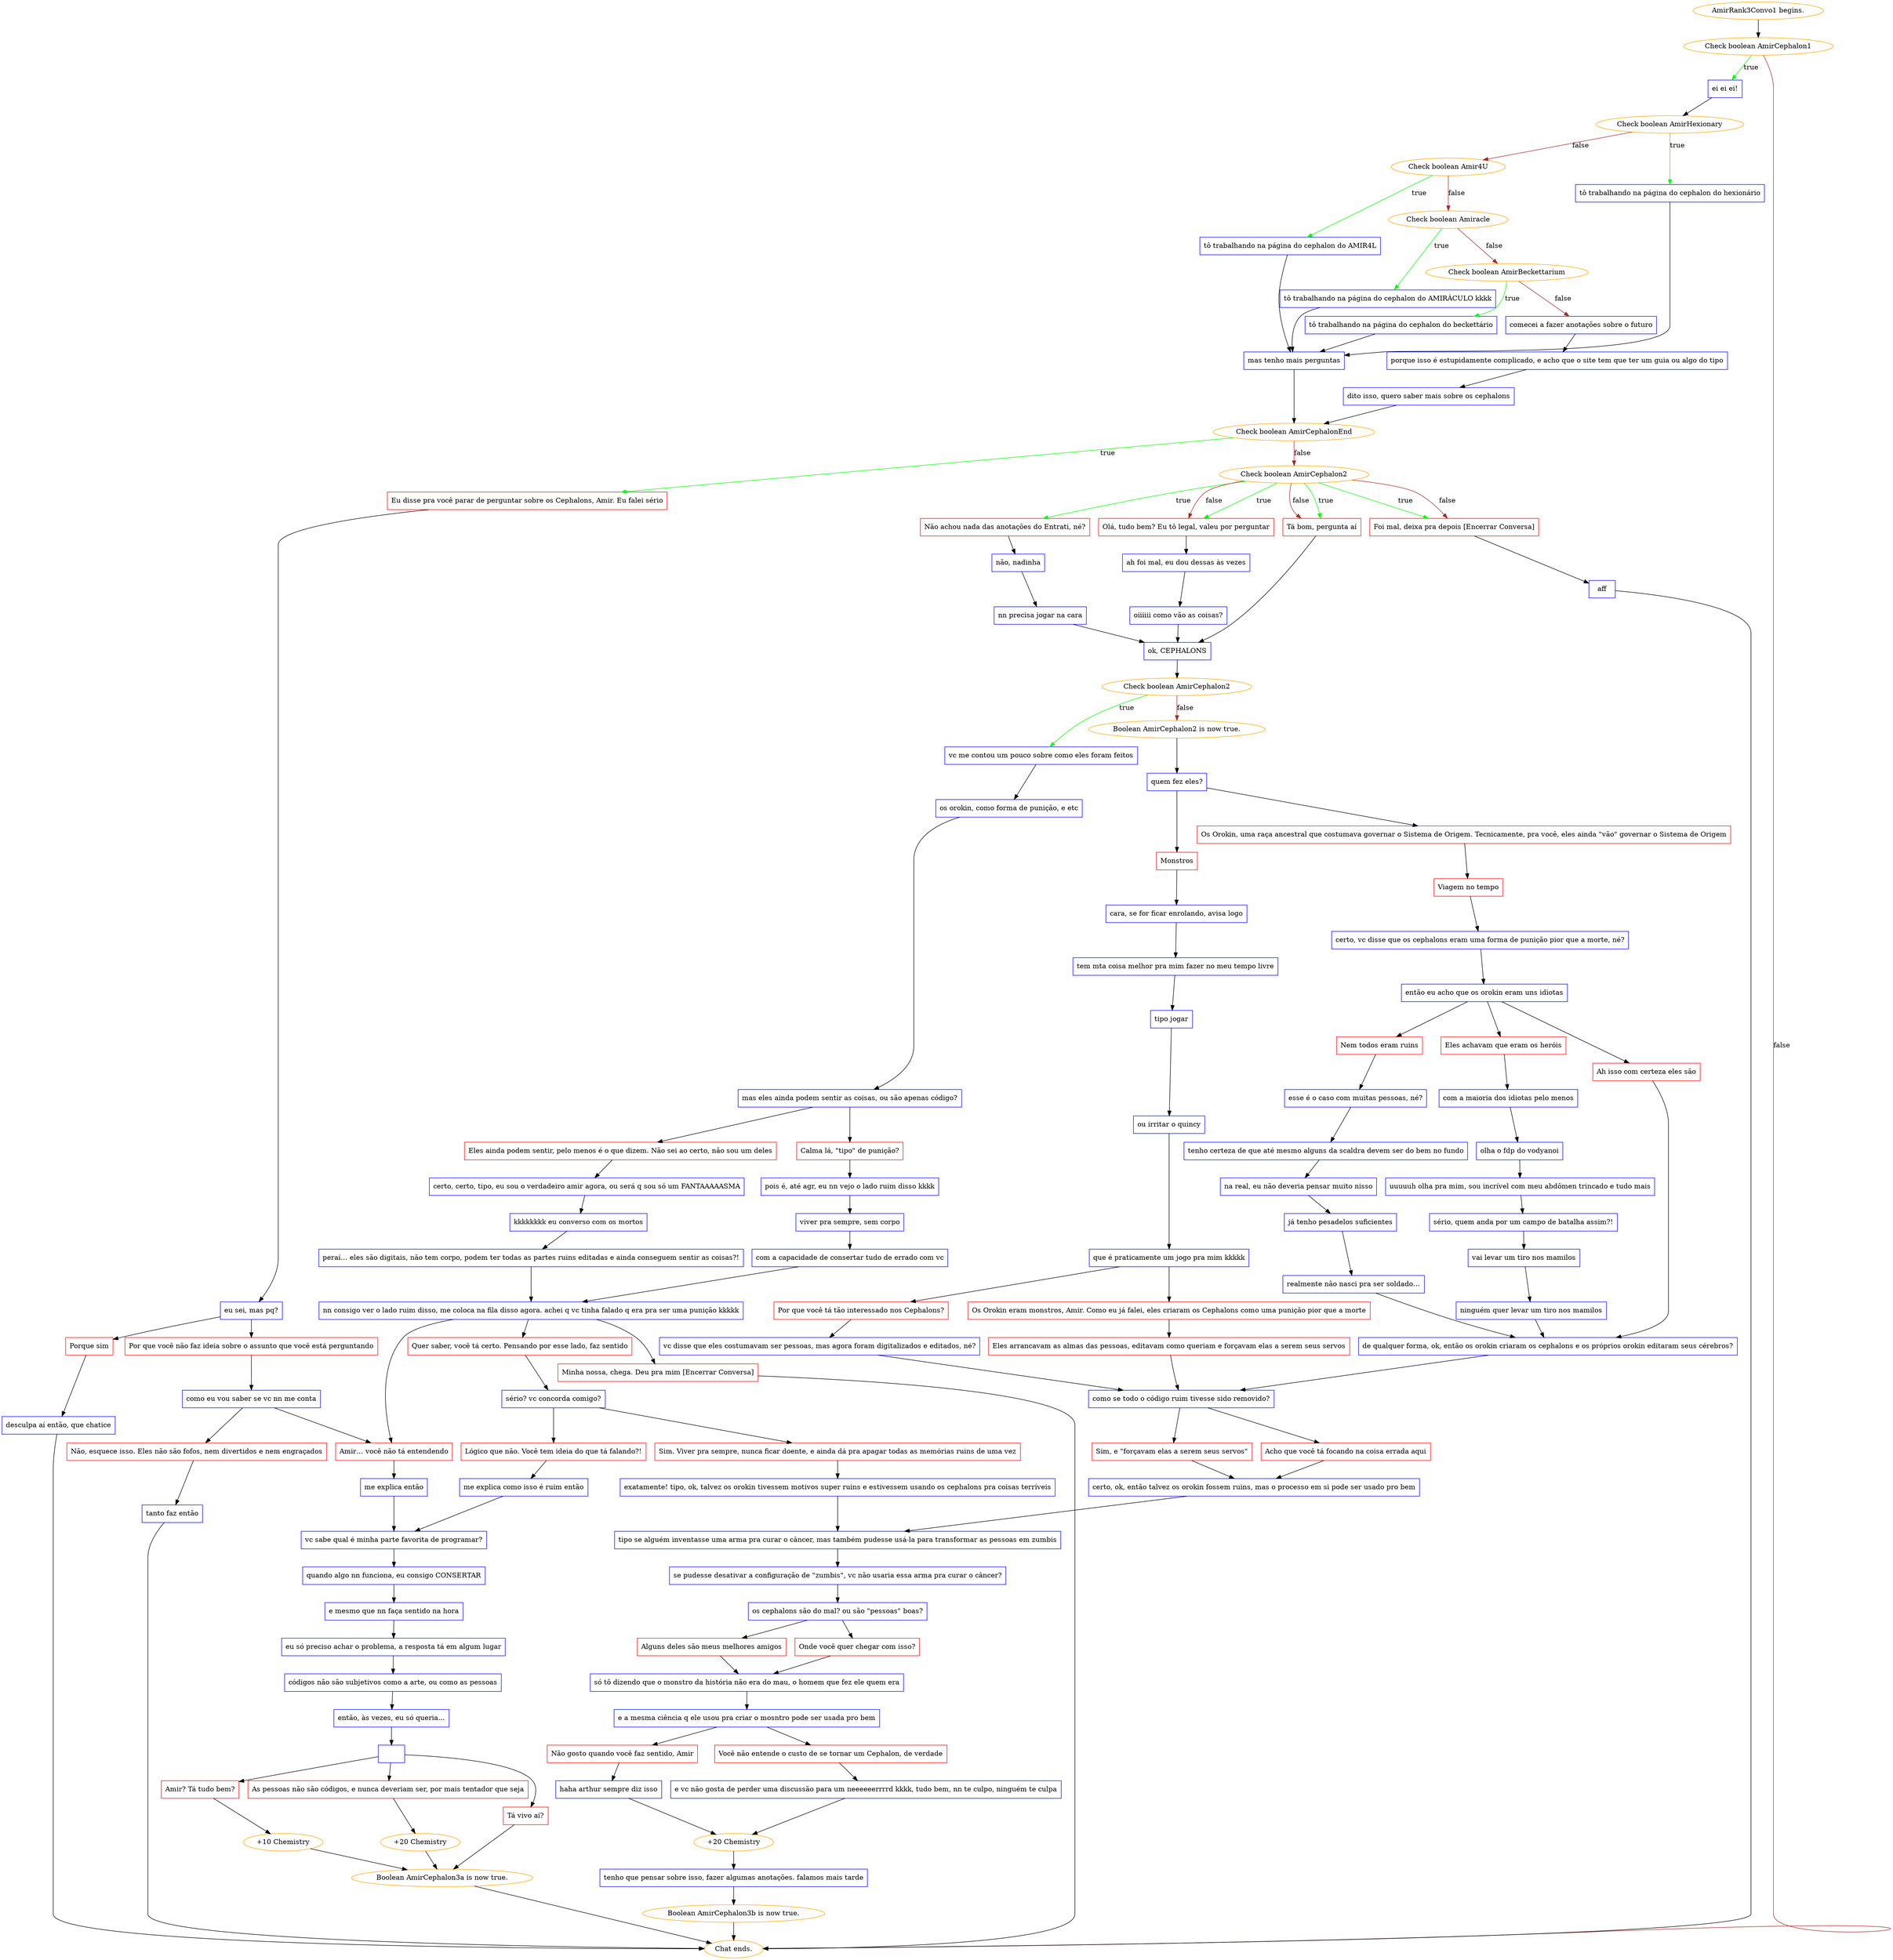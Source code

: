 digraph {
	"AmirRank3Convo1 begins." [color=orange];
		"AmirRank3Convo1 begins." -> j3762237254;
	j3762237254 [label="Check boolean AmirCephalon1",color=orange];
		j3762237254 -> j63299123 [label=true,color=green];
		j3762237254 -> "Chat ends." [label=false,color=brown];
	j63299123 [label="ei ei ei!",shape=box,color=blue];
		j63299123 -> j17917532;
	"Chat ends." [color=orange];
	j17917532 [label="Check boolean AmirHexionary",color=orange];
		j17917532 -> j2810392615 [label=true,color=green];
		j17917532 -> j707512710 [label=false,color=brown];
	j2810392615 [label="tô trabalhando na página do cephalon do hexionário",shape=box,color=blue];
		j2810392615 -> j3704977828;
	j707512710 [label="Check boolean Amir4U",color=orange];
		j707512710 -> j4157643609 [label=true,color=green];
		j707512710 -> j3973839066 [label=false,color=brown];
	j3704977828 [label="mas tenho mais perguntas",shape=box,color=blue];
		j3704977828 -> j68677739;
	j4157643609 [label="tô trabalhando na página do cephalon do AMIR4L",shape=box,color=blue];
		j4157643609 -> j3704977828;
	j3973839066 [label="Check boolean Amiracle",color=orange];
		j3973839066 -> j3583405032 [label=true,color=green];
		j3973839066 -> j2395187789 [label=false,color=brown];
	j68677739 [label="Check boolean AmirCephalonEnd",color=orange];
		j68677739 -> j158349677 [label=true,color=green];
		j68677739 -> j3078152458 [label=false,color=brown];
	j3583405032 [label="tô trabalhando na página do cephalon do AMIRÁCULO kkkk",shape=box,color=blue];
		j3583405032 -> j3704977828;
	j2395187789 [label="Check boolean AmirBeckettarium",color=orange];
		j2395187789 -> j3140069320 [label=true,color=green];
		j2395187789 -> j3331950482 [label=false,color=brown];
	j158349677 [label="Eu disse pra você parar de perguntar sobre os Cephalons, Amir. Eu falei sério",shape=box,color=red];
		j158349677 -> j917622070;
	j3078152458 [label="Check boolean AmirCephalon2",color=orange];
		j3078152458 -> j135103965 [label=true,color=green];
		j3078152458 -> j3168407831 [label=true,color=green];
		j3078152458 -> j2201179848 [label=true,color=green];
		j3078152458 -> j475032769 [label=true,color=green];
		j3078152458 -> j3168407831 [label=false,color=brown];
		j3078152458 -> j2201179848 [label=false,color=brown];
		j3078152458 -> j475032769 [label=false,color=brown];
	j3140069320 [label="tô trabalhando na página do cephalon do beckettário",shape=box,color=blue];
		j3140069320 -> j3704977828;
	j3331950482 [label="comecei a fazer anotações sobre o futuro",shape=box,color=blue];
		j3331950482 -> j2571321365;
	j917622070 [label="eu sei, mas pq?",shape=box,color=blue];
		j917622070 -> j3417907058;
		j917622070 -> j3655997817;
	j135103965 [label="Não achou nada das anotações do Entrati, né?",shape=box,color=red];
		j135103965 -> j17489528;
	j3168407831 [label="Olá, tudo bem? Eu tô legal, valeu por perguntar",shape=box,color=red];
		j3168407831 -> j4281296014;
	j2201179848 [label="Tá bom, pergunta aí",shape=box,color=red];
		j2201179848 -> j240452578;
	j475032769 [label="Foi mal, deixa pra depois [Encerrar Conversa]",shape=box,color=red];
		j475032769 -> j306687538;
	j2571321365 [label="porque isso é estupidamente complicado, e acho que o site tem que ter um guia ou algo do tipo",shape=box,color=blue];
		j2571321365 -> j1351642296;
	j3417907058 [label="Porque sim",shape=box,color=red];
		j3417907058 -> j1132971365;
	j3655997817 [label="Por que você não faz ideia sobre o assunto que você está perguntando",shape=box,color=red];
		j3655997817 -> j3942475514;
	j17489528 [label="não, nadinha",shape=box,color=blue];
		j17489528 -> j2377956617;
	j4281296014 [label="ah foi mal, eu dou dessas às vezes",shape=box,color=blue];
		j4281296014 -> j3296719714;
	j240452578 [label="ok, CEPHALONS",shape=box,color=blue];
		j240452578 -> j3708984879;
	j306687538 [label="aff",shape=box,color=blue];
		j306687538 -> "Chat ends.";
	j1351642296 [label="dito isso, quero saber mais sobre os cephalons",shape=box,color=blue];
		j1351642296 -> j68677739;
	j1132971365 [label="desculpa aí então, que chatice",shape=box,color=blue];
		j1132971365 -> "Chat ends.";
	j3942475514 [label="como eu vou saber se vc nn me conta",shape=box,color=blue];
		j3942475514 -> j3773006207;
		j3942475514 -> j2811646571;
	j2377956617 [label="nn precisa jogar na cara",shape=box,color=blue];
		j2377956617 -> j240452578;
	j3296719714 [label="oiiiiii como vão as coisas?",shape=box,color=blue];
		j3296719714 -> j240452578;
	j3708984879 [label="Check boolean AmirCephalon2",color=orange];
		j3708984879 -> j1525469724 [label=true,color=green];
		j3708984879 -> j195995457 [label=false,color=brown];
	j3773006207 [label="Amir… você não tá entendendo",shape=box,color=red];
		j3773006207 -> j1805178421;
	j2811646571 [label="Não, esquece isso. Eles não são fofos, nem divertidos e nem engraçados",shape=box,color=red];
		j2811646571 -> j2895593005;
	j1525469724 [label="vc me contou um pouco sobre como eles foram feitos",shape=box,color=blue];
		j1525469724 -> j3688797976;
	j195995457 [label="Boolean AmirCephalon2 is now true.",color=orange];
		j195995457 -> j4766517;
	j1805178421 [label="me explica então",shape=box,color=blue];
		j1805178421 -> j3849149813;
	j2895593005 [label="tanto faz então",shape=box,color=blue];
		j2895593005 -> "Chat ends.";
	j3688797976 [label="os orokin, como forma de punição, e etc",shape=box,color=blue];
		j3688797976 -> j1776999420;
	j4766517 [label="quem fez eles?",shape=box,color=blue];
		j4766517 -> j1912036226;
		j4766517 -> j2229823477;
	j3849149813 [label="vc sabe qual é minha parte favorita de programar?",shape=box,color=blue];
		j3849149813 -> j429754520;
	j1776999420 [label="mas eles ainda podem sentir as coisas, ou são apenas código?",shape=box,color=blue];
		j1776999420 -> j18723595;
		j1776999420 -> j4109517312;
	j1912036226 [label="Monstros",shape=box,color=red];
		j1912036226 -> j3746611470;
	j2229823477 [label="Os Orokin, uma raça ancestral que costumava governar o Sistema de Origem. Tecnicamente, pra você, eles ainda \"vão\" governar o Sistema de Origem",shape=box,color=red];
		j2229823477 -> j1007545258;
	j429754520 [label="quando algo nn funciona, eu consigo CONSERTAR",shape=box,color=blue];
		j429754520 -> j3473583587;
	j18723595 [label="Calma lá, \"tipo\" de punição?",shape=box,color=red];
		j18723595 -> j3529791441;
	j4109517312 [label="Eles ainda podem sentir, pelo menos é o que dizem. Não sei ao certo, não sou um deles",shape=box,color=red];
		j4109517312 -> j2189678548;
	j3746611470 [label="cara, se for ficar enrolando, avisa logo",shape=box,color=blue];
		j3746611470 -> j3491204370;
	j1007545258 [label="Viagem no tempo",shape=box,color=red];
		j1007545258 -> j3915062247;
	j3473583587 [label="e mesmo que nn faça sentido na hora",shape=box,color=blue];
		j3473583587 -> j1614320503;
	j3529791441 [label="pois é, até agr, eu nn vejo o lado ruim disso kkkk",shape=box,color=blue];
		j3529791441 -> j2567665363;
	j2189678548 [label="certo, certo, tipo, eu sou o verdadeiro amir agora, ou será q sou só um FANTAAAAASMA",shape=box,color=blue];
		j2189678548 -> j4046261442;
	j3491204370 [label="tem mta coisa melhor pra mim fazer no meu tempo livre",shape=box,color=blue];
		j3491204370 -> j2589665489;
	j3915062247 [label="certo, vc disse que os cephalons eram uma forma de punição pior que a morte, né?",shape=box,color=blue];
		j3915062247 -> j35112039;
	j1614320503 [label="eu só preciso achar o problema, a resposta tá em algum lugar",shape=box,color=blue];
		j1614320503 -> j2811960883;
	j2567665363 [label="viver pra sempre, sem corpo",shape=box,color=blue];
		j2567665363 -> j1782404246;
	j4046261442 [label="kkkkkkkk eu converso com os mortos",shape=box,color=blue];
		j4046261442 -> j2033089835;
	j2589665489 [label="tipo jogar",shape=box,color=blue];
		j2589665489 -> j3405746022;
	j35112039 [label="então eu acho que os orokin eram uns idiotas",shape=box,color=blue];
		j35112039 -> j2160929923;
		j35112039 -> j236657023;
		j35112039 -> j3977398549;
	j2811960883 [label="códigos não são subjetivos como a arte, ou como as pessoas",shape=box,color=blue];
		j2811960883 -> j3347347267;
	j1782404246 [label="com a capacidade de consertar tudo de errado com vc",shape=box,color=blue];
		j1782404246 -> j3831420498;
	j2033089835 [label="peraí… eles são digitais, não tem corpo, podem ter todas as partes ruins editadas e ainda conseguem sentir as coisas?!",shape=box,color=blue];
		j2033089835 -> j3831420498;
	j3405746022 [label="ou irritar o quincy",shape=box,color=blue];
		j3405746022 -> j3759899159;
	j2160929923 [label="Ah isso com certeza eles são",shape=box,color=red];
		j2160929923 -> j2104200715;
	j236657023 [label="Nem todos eram ruins",shape=box,color=red];
		j236657023 -> j2155097987;
	j3977398549 [label="Eles achavam que eram os heróis",shape=box,color=red];
		j3977398549 -> j4158176132;
	j3347347267 [label="então, às vezes, eu só queria…",shape=box,color=blue];
		j3347347267 -> j1760070316;
	j3831420498 [label="nn consigo ver o lado ruim disso, me coloca na fila disso agora. achei q vc tinha falado q era pra ser uma punição kkkkk",shape=box,color=blue];
		j3831420498 -> j3773006207;
		j3831420498 -> j372714592;
		j3831420498 -> j4199687567;
	j3759899159 [label="que é praticamente um jogo pra mim kkkkk",shape=box,color=blue];
		j3759899159 -> j2990592541;
		j3759899159 -> j1021666338;
	j2104200715 [label="de qualquer forma, ok, então os orokin criaram os cephalons e os próprios orokin editaram seus cérebros?",shape=box,color=blue];
		j2104200715 -> j1573158190;
	j2155097987 [label="esse é o caso com muitas pessoas, né?",shape=box,color=blue];
		j2155097987 -> j3321142061;
	j4158176132 [label="com a maioria dos idiotas pelo menos",shape=box,color=blue];
		j4158176132 -> j3053506853;
	j1760070316 [label="",shape=box,color=blue];
		j1760070316 -> j2219840770;
		j1760070316 -> j3095552072;
		j1760070316 -> j3325706593;
	j372714592 [label="Quer saber, você tá certo. Pensando por esse lado, faz sentido",shape=box,color=red];
		j372714592 -> j3492924691;
	j4199687567 [label="Minha nossa, chega. Deu pra mim [Encerrar Conversa]",shape=box,color=red];
		j4199687567 -> "Chat ends.";
	j2990592541 [label="Por que você tá tão interessado nos Cephalons?",shape=box,color=red];
		j2990592541 -> j3635191978;
	j1021666338 [label="Os Orokin eram monstros, Amir. Como eu já falei, eles criaram os Cephalons como uma punição pior que a morte",shape=box,color=red];
		j1021666338 -> j135037240;
	j1573158190 [label="como se todo o código ruim tivesse sido removido?",shape=box,color=blue];
		j1573158190 -> j2181295278;
		j1573158190 -> j4234243932;
	j3321142061 [label="tenho certeza de que até mesmo alguns da scaldra devem ser do bem no fundo",shape=box,color=blue];
		j3321142061 -> j3035945562;
	j3053506853 [label="olha o fdp do vodyanoi",shape=box,color=blue];
		j3053506853 -> j4091796921;
	j2219840770 [label="Amir? Tá tudo bem?",shape=box,color=red];
		j2219840770 -> j4073985049;
	j3095552072 [label="As pessoas não são códigos, e nunca deveriam ser, por mais tentador que seja",shape=box,color=red];
		j3095552072 -> j4214579907;
	j3325706593 [label="Tá vivo aí?",shape=box,color=red];
		j3325706593 -> j260842033;
	j3492924691 [label="sério? vc concorda comigo?",shape=box,color=blue];
		j3492924691 -> j618722537;
		j3492924691 -> j3250296561;
	j3635191978 [label="vc disse que eles costumavam ser pessoas, mas agora foram digitalizados e editados, né?",shape=box,color=blue];
		j3635191978 -> j1573158190;
	j135037240 [label="Eles arrancavam as almas das pessoas, editavam como queriam e forçavam elas a serem seus servos",shape=box,color=red];
		j135037240 -> j1573158190;
	j2181295278 [label="Acho que você tá focando na coisa errada aqui",shape=box,color=red];
		j2181295278 -> j3048043908;
	j4234243932 [label="Sim, e \"forçavam elas a serem seus servos\"",shape=box,color=red];
		j4234243932 -> j3048043908;
	j3035945562 [label="na real, eu não deveria pensar muito nisso",shape=box,color=blue];
		j3035945562 -> j3827810062;
	j4091796921 [label="uuuuuh olha pra mim, sou incrível com meu abdômen trincado e tudo mais",shape=box,color=blue];
		j4091796921 -> j2328501485;
	j4073985049 [label="+10 Chemistry",color=orange];
		j4073985049 -> j260842033;
	j4214579907 [label="+20 Chemistry",color=orange];
		j4214579907 -> j260842033;
	j260842033 [label="Boolean AmirCephalon3a is now true.",color=orange];
		j260842033 -> "Chat ends.";
	j618722537 [label="Lógico que não. Você tem ideia do que tá falando?!",shape=box,color=red];
		j618722537 -> j1350691374;
	j3250296561 [label="Sim. Viver pra sempre, nunca ficar doente, e ainda dá pra apagar todas as memórias ruins de uma vez",shape=box,color=red];
		j3250296561 -> j3850630646;
	j3048043908 [label="certo, ok, então talvez os orokin fossem ruins, mas o processo em si pode ser usado pro bem",shape=box,color=blue];
		j3048043908 -> j1543386061;
	j3827810062 [label="já tenho pesadelos suficientes",shape=box,color=blue];
		j3827810062 -> j2893506371;
	j2328501485 [label="sério, quem anda por um campo de batalha assim?!",shape=box,color=blue];
		j2328501485 -> j3235955025;
	j1350691374 [label="me explica como isso é ruim então",shape=box,color=blue];
		j1350691374 -> j3849149813;
	j3850630646 [label="exatamente! tipo, ok, talvez os orokin tivessem motivos super ruins e estivessem usando os cephalons pra coisas terríveis",shape=box,color=blue];
		j3850630646 -> j1543386061;
	j1543386061 [label="tipo se alguém inventasse uma arma pra curar o câncer, mas também pudesse usá-la para transformar as pessoas em zumbis",shape=box,color=blue];
		j1543386061 -> j2183576686;
	j2893506371 [label="realmente não nasci pra ser soldado…",shape=box,color=blue];
		j2893506371 -> j2104200715;
	j3235955025 [label="vai levar um tiro nos mamilos",shape=box,color=blue];
		j3235955025 -> j1016074399;
	j2183576686 [label="se pudesse desativar a configuração de \"zumbis\", vc não usaria essa arma pra curar o câncer?",shape=box,color=blue];
		j2183576686 -> j2740787828;
	j1016074399 [label="ninguém quer levar um tiro nos mamilos",shape=box,color=blue];
		j1016074399 -> j2104200715;
	j2740787828 [label="os cephalons são do mal? ou são \"pessoas\" boas?",shape=box,color=blue];
		j2740787828 -> j3890717394;
		j2740787828 -> j2666904754;
	j3890717394 [label="Alguns deles são meus melhores amigos",shape=box,color=red];
		j3890717394 -> j1485413794;
	j2666904754 [label="Onde você quer chegar com isso?",shape=box,color=red];
		j2666904754 -> j1485413794;
	j1485413794 [label="só tô dizendo que o monstro da história não era do mau, o homem que fez ele quem era",shape=box,color=blue];
		j1485413794 -> j2087278949;
	j2087278949 [label="e a mesma ciência q ele usou pra criar o mosntro pode ser usada pro bem",shape=box,color=blue];
		j2087278949 -> j3327180837;
		j2087278949 -> j3031714052;
	j3327180837 [label="Não gosto quando você faz sentido, Amir",shape=box,color=red];
		j3327180837 -> j3018078637;
	j3031714052 [label="Você não entende o custo de se tornar um Cephalon, de verdade",shape=box,color=red];
		j3031714052 -> j1921573400;
	j3018078637 [label="haha arthur sempre diz isso",shape=box,color=blue];
		j3018078637 -> j4066795393;
	j1921573400 [label="e vc não gosta de perder uma discussão para um neeeeeerrrrd kkkk, tudo bem, nn te culpo, ninguém te culpa",shape=box,color=blue];
		j1921573400 -> j4066795393;
	j4066795393 [label="+20 Chemistry",color=orange];
		j4066795393 -> j2314055388;
	j2314055388 [label="tenho que pensar sobre isso, fazer algumas anotações. falamos mais tarde",shape=box,color=blue];
		j2314055388 -> j3124569112;
	j3124569112 [label="Boolean AmirCephalon3b is now true.",color=orange];
		j3124569112 -> "Chat ends.";
}